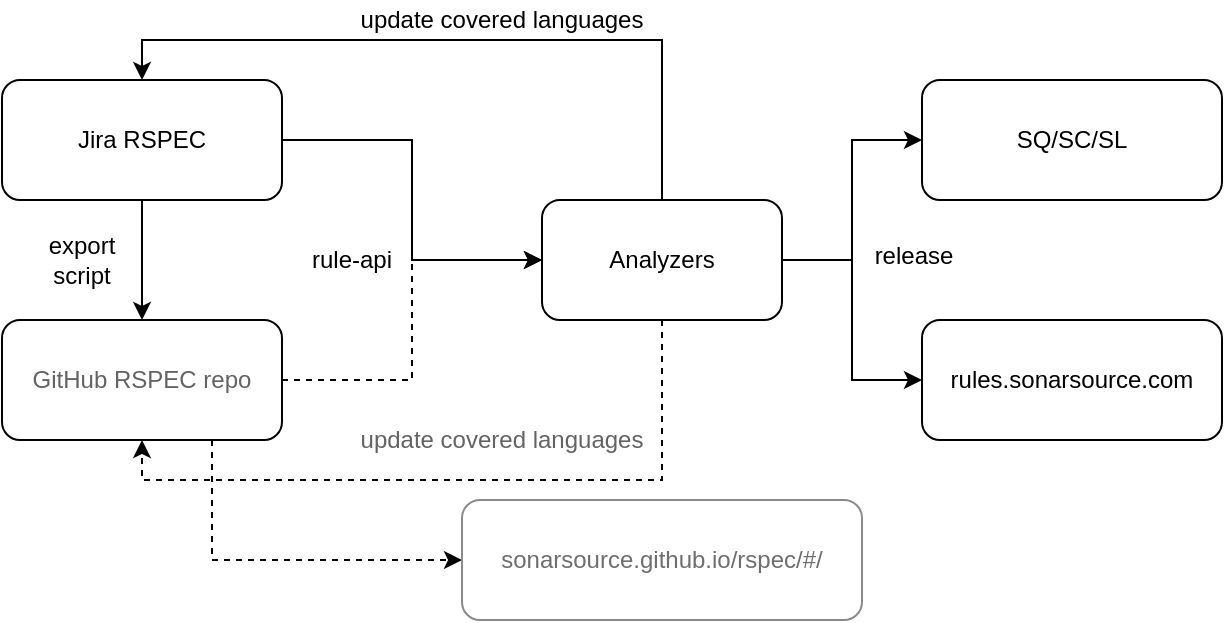 <mxfile version="14.4.2" type="device"><diagram id="C2fSY1v2SiZeoUbDoYyL" name="Page-1"><mxGraphModel dx="1964" dy="753" grid="1" gridSize="10" guides="1" tooltips="1" connect="1" arrows="1" fold="1" page="1" pageScale="1" pageWidth="1169" pageHeight="827" math="0" shadow="0"><root><mxCell id="0"/><mxCell id="1" parent="0"/><mxCell id="2wmTZWPW4w96V6nNqMjJ-12" style="edgeStyle=orthogonalEdgeStyle;rounded=0;orthogonalLoop=1;jettySize=auto;html=1;exitX=0.5;exitY=1;exitDx=0;exitDy=0;entryX=0.5;entryY=0;entryDx=0;entryDy=0;" edge="1" parent="1" source="2wmTZWPW4w96V6nNqMjJ-1" target="2wmTZWPW4w96V6nNqMjJ-5"><mxGeometry relative="1" as="geometry"/></mxCell><mxCell id="2wmTZWPW4w96V6nNqMjJ-1" value="Jira RSPEC" style="rounded=1;whiteSpace=wrap;html=1;" vertex="1" parent="1"><mxGeometry y="40" width="140" height="60" as="geometry"/></mxCell><mxCell id="2wmTZWPW4w96V6nNqMjJ-16" style="edgeStyle=orthogonalEdgeStyle;rounded=0;orthogonalLoop=1;jettySize=auto;html=1;exitX=1;exitY=0.5;exitDx=0;exitDy=0;" edge="1" parent="1" source="2wmTZWPW4w96V6nNqMjJ-2" target="2wmTZWPW4w96V6nNqMjJ-3"><mxGeometry relative="1" as="geometry"/></mxCell><mxCell id="2wmTZWPW4w96V6nNqMjJ-17" style="edgeStyle=orthogonalEdgeStyle;rounded=0;orthogonalLoop=1;jettySize=auto;html=1;exitX=1;exitY=0.5;exitDx=0;exitDy=0;entryX=0;entryY=0.5;entryDx=0;entryDy=0;" edge="1" parent="1" source="2wmTZWPW4w96V6nNqMjJ-2" target="2wmTZWPW4w96V6nNqMjJ-4"><mxGeometry relative="1" as="geometry"/></mxCell><mxCell id="2wmTZWPW4w96V6nNqMjJ-23" style="edgeStyle=orthogonalEdgeStyle;rounded=0;orthogonalLoop=1;jettySize=auto;html=1;exitX=0.5;exitY=0;exitDx=0;exitDy=0;entryX=0.5;entryY=0;entryDx=0;entryDy=0;" edge="1" parent="1" source="2wmTZWPW4w96V6nNqMjJ-2" target="2wmTZWPW4w96V6nNqMjJ-1"><mxGeometry relative="1" as="geometry"><Array as="points"><mxPoint x="330" y="20"/><mxPoint x="70" y="20"/></Array></mxGeometry></mxCell><mxCell id="2wmTZWPW4w96V6nNqMjJ-25" style="edgeStyle=orthogonalEdgeStyle;rounded=0;orthogonalLoop=1;jettySize=auto;html=1;exitX=0.5;exitY=1;exitDx=0;exitDy=0;entryX=0.5;entryY=1;entryDx=0;entryDy=0;fontColor=#636363;strokeColor=#030303;dashed=1;" edge="1" parent="1" source="2wmTZWPW4w96V6nNqMjJ-2" target="2wmTZWPW4w96V6nNqMjJ-5"><mxGeometry relative="1" as="geometry"><Array as="points"><mxPoint x="330" y="240"/><mxPoint x="70" y="240"/></Array></mxGeometry></mxCell><mxCell id="2wmTZWPW4w96V6nNqMjJ-2" value="&lt;div&gt;Analyzers&lt;/div&gt;" style="rounded=1;whiteSpace=wrap;html=1;" vertex="1" parent="1"><mxGeometry x="270" y="100" width="120" height="60" as="geometry"/></mxCell><mxCell id="2wmTZWPW4w96V6nNqMjJ-3" value="SQ/SC/SL" style="rounded=1;whiteSpace=wrap;html=1;" vertex="1" parent="1"><mxGeometry x="460" y="40" width="150" height="60" as="geometry"/></mxCell><mxCell id="2wmTZWPW4w96V6nNqMjJ-4" value="&lt;div&gt;rules.sonarsource.com&lt;/div&gt;" style="rounded=1;whiteSpace=wrap;html=1;" vertex="1" parent="1"><mxGeometry x="460" y="160" width="150" height="60" as="geometry"/></mxCell><mxCell id="2wmTZWPW4w96V6nNqMjJ-13" style="edgeStyle=orthogonalEdgeStyle;rounded=0;orthogonalLoop=1;jettySize=auto;html=1;exitX=1;exitY=0.5;exitDx=0;exitDy=0;entryX=0;entryY=0.5;entryDx=0;entryDy=0;fontColor=#636363;strokeColor=#030303;dashed=1;" edge="1" parent="1" source="2wmTZWPW4w96V6nNqMjJ-5" target="2wmTZWPW4w96V6nNqMjJ-2"><mxGeometry relative="1" as="geometry"/></mxCell><mxCell id="2wmTZWPW4w96V6nNqMjJ-29" style="edgeStyle=orthogonalEdgeStyle;rounded=0;orthogonalLoop=1;jettySize=auto;html=1;exitX=0.75;exitY=1;exitDx=0;exitDy=0;entryX=0;entryY=0.5;entryDx=0;entryDy=0;dashed=1;strokeColor=#030303;fontColor=#6E6E6E;" edge="1" parent="1" source="2wmTZWPW4w96V6nNqMjJ-5" target="2wmTZWPW4w96V6nNqMjJ-27"><mxGeometry relative="1" as="geometry"/></mxCell><mxCell id="2wmTZWPW4w96V6nNqMjJ-5" value="GitHub RSPEC repo" style="rounded=1;whiteSpace=wrap;html=1;fontColor=#636363;strokeColor=#030303;" vertex="1" parent="1"><mxGeometry y="160" width="140" height="60" as="geometry"/></mxCell><mxCell id="2wmTZWPW4w96V6nNqMjJ-14" value="export script" style="text;html=1;strokeColor=none;fillColor=none;align=center;verticalAlign=middle;whiteSpace=wrap;rounded=0;" vertex="1" parent="1"><mxGeometry x="20" y="120" width="40" height="20" as="geometry"/></mxCell><mxCell id="2wmTZWPW4w96V6nNqMjJ-21" value="rule-api" style="text;html=1;strokeColor=none;fillColor=none;align=center;verticalAlign=middle;whiteSpace=wrap;rounded=0;" vertex="1" parent="1"><mxGeometry x="150" y="120" width="50" height="20" as="geometry"/></mxCell><mxCell id="2wmTZWPW4w96V6nNqMjJ-22" value="release" style="text;html=1;strokeColor=none;fillColor=none;align=center;verticalAlign=middle;whiteSpace=wrap;rounded=0;" vertex="1" parent="1"><mxGeometry x="431" y="118" width="50" height="20" as="geometry"/></mxCell><mxCell id="2wmTZWPW4w96V6nNqMjJ-24" value="update covered languages" style="text;html=1;strokeColor=none;fillColor=none;align=center;verticalAlign=middle;whiteSpace=wrap;rounded=0;" vertex="1" parent="1"><mxGeometry x="170" width="160" height="20" as="geometry"/></mxCell><mxCell id="2wmTZWPW4w96V6nNqMjJ-26" value="update covered languages" style="text;html=1;fillColor=none;align=center;verticalAlign=middle;whiteSpace=wrap;rounded=0;fontColor=#636363;" vertex="1" parent="1"><mxGeometry x="170" y="210" width="160" height="20" as="geometry"/></mxCell><mxCell id="2wmTZWPW4w96V6nNqMjJ-11" style="edgeStyle=orthogonalEdgeStyle;rounded=0;orthogonalLoop=1;jettySize=auto;html=1;exitX=1;exitY=0.5;exitDx=0;exitDy=0;entryX=0;entryY=0.5;entryDx=0;entryDy=0;" edge="1" parent="1" source="2wmTZWPW4w96V6nNqMjJ-1" target="2wmTZWPW4w96V6nNqMjJ-2"><mxGeometry relative="1" as="geometry"/></mxCell><mxCell id="2wmTZWPW4w96V6nNqMjJ-27" value="sonarsource.github.io/rspec/#/" style="rounded=1;whiteSpace=wrap;html=1;strokeColor=#8A8A8A;fontColor=#6E6E6E;" vertex="1" parent="1"><mxGeometry x="230" y="250" width="200" height="60" as="geometry"/></mxCell></root></mxGraphModel></diagram></mxfile>